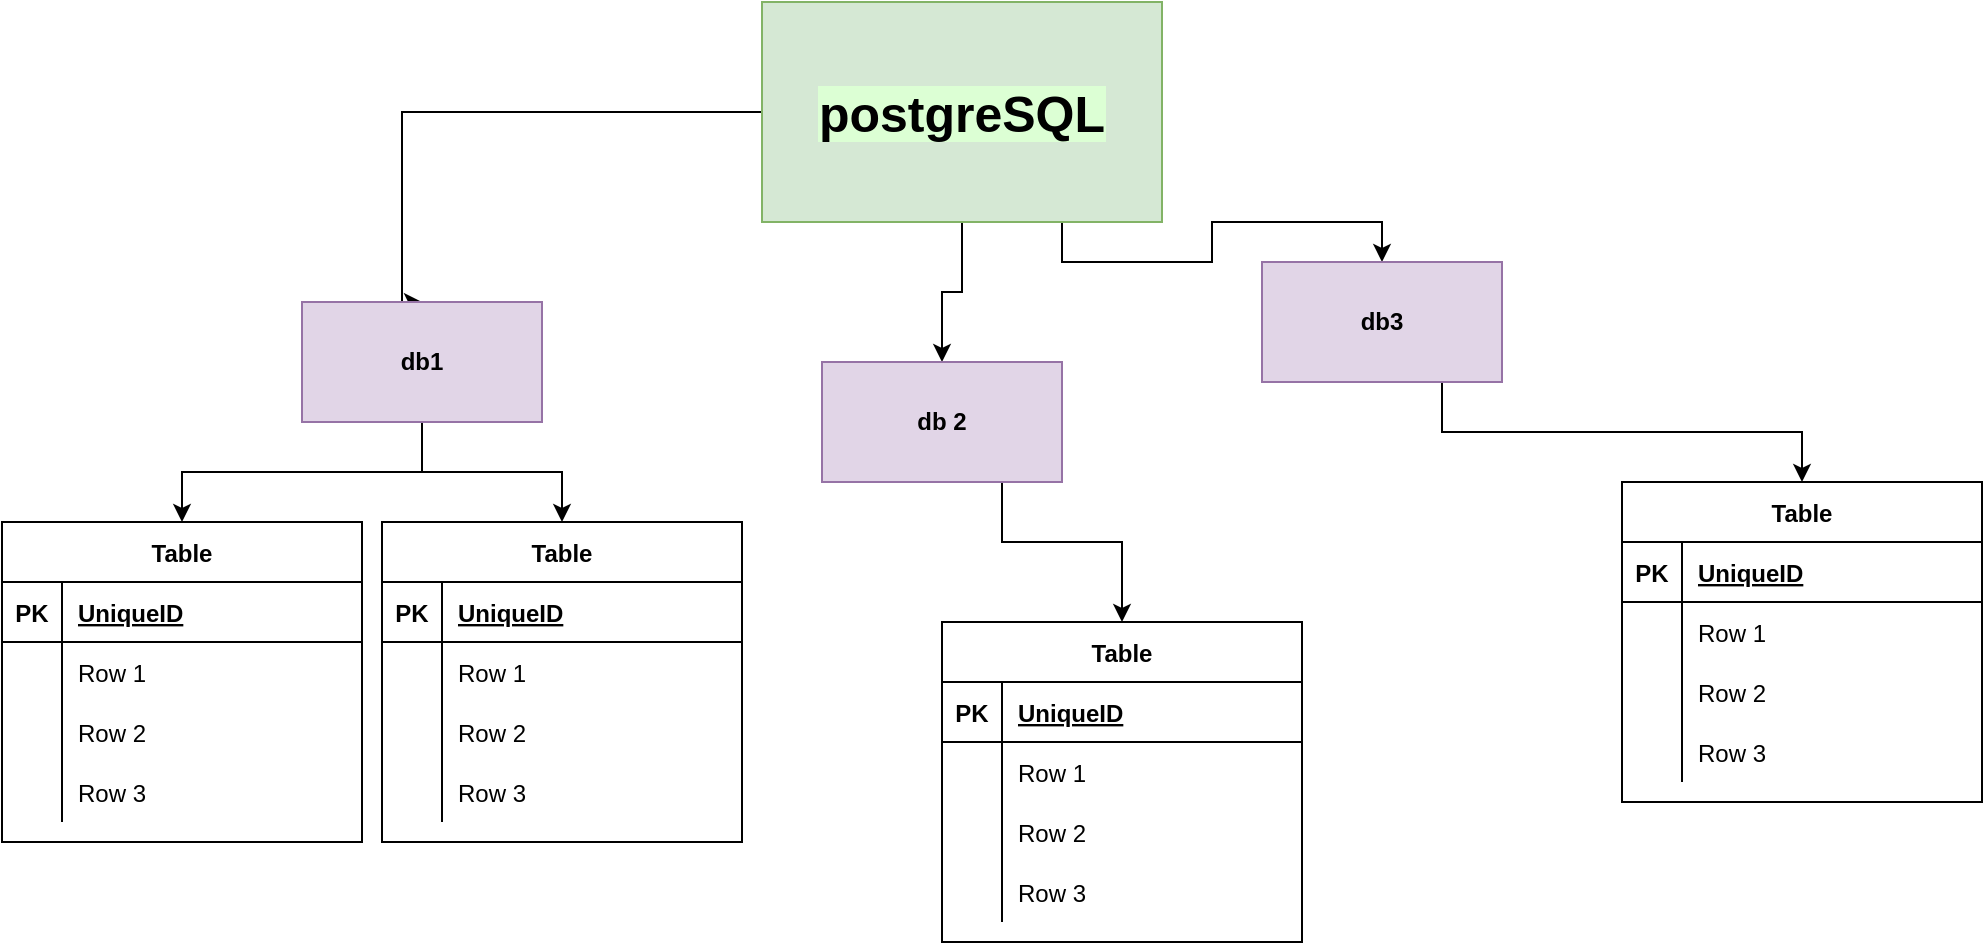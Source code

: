 <mxfile version="14.7.6" type="github">
  <diagram id="RHgWGPVXOemnZ74-ghgW" name="Page-1">
    <mxGraphModel dx="1350" dy="737" grid="1" gridSize="10" guides="1" tooltips="1" connect="1" arrows="1" fold="1" page="1" pageScale="1" pageWidth="100827" pageHeight="10000" math="0" shadow="0">
      <root>
        <mxCell id="0" />
        <mxCell id="1" parent="0" />
        <mxCell id="xeA1euKdtUmH-VdmavpK-2" style="edgeStyle=orthogonalEdgeStyle;rounded=0;orthogonalLoop=1;jettySize=auto;html=1;entryX=0.5;entryY=0;entryDx=0;entryDy=0;" edge="1" parent="1" source="xeA1euKdtUmH-VdmavpK-1" target="xeA1euKdtUmH-VdmavpK-6">
          <mxGeometry relative="1" as="geometry">
            <mxPoint x="680" y="740" as="targetPoint" />
          </mxGeometry>
        </mxCell>
        <mxCell id="xeA1euKdtUmH-VdmavpK-4" style="edgeStyle=orthogonalEdgeStyle;rounded=0;orthogonalLoop=1;jettySize=auto;html=1;exitX=0.75;exitY=1;exitDx=0;exitDy=0;" edge="1" parent="1" source="xeA1euKdtUmH-VdmavpK-1" target="xeA1euKdtUmH-VdmavpK-5">
          <mxGeometry relative="1" as="geometry">
            <mxPoint x="810" y="720" as="targetPoint" />
          </mxGeometry>
        </mxCell>
        <mxCell id="xeA1euKdtUmH-VdmavpK-18" style="edgeStyle=orthogonalEdgeStyle;rounded=0;orthogonalLoop=1;jettySize=auto;html=1;entryX=0.5;entryY=0;entryDx=0;entryDy=0;" edge="1" parent="1" source="xeA1euKdtUmH-VdmavpK-1" target="xeA1euKdtUmH-VdmavpK-7">
          <mxGeometry relative="1" as="geometry">
            <mxPoint x="440" y="690" as="targetPoint" />
            <Array as="points">
              <mxPoint x="440" y="615" />
              <mxPoint x="440" y="710" />
            </Array>
          </mxGeometry>
        </mxCell>
        <mxCell id="xeA1euKdtUmH-VdmavpK-1" value="&lt;font size=&quot;1&quot;&gt;&lt;b style=&quot;font-size: 25px ; background-color: rgb(220 , 255 , 212)&quot;&gt;postgreSQL&lt;/b&gt;&lt;/font&gt;" style="rounded=0;whiteSpace=wrap;html=1;fillColor=#d5e8d4;strokeColor=#82b366;" vertex="1" parent="1">
          <mxGeometry x="620" y="560" width="200" height="110" as="geometry" />
        </mxCell>
        <mxCell id="xeA1euKdtUmH-VdmavpK-13" style="edgeStyle=orthogonalEdgeStyle;rounded=0;orthogonalLoop=1;jettySize=auto;html=1;exitX=0.75;exitY=1;exitDx=0;exitDy=0;entryX=0.5;entryY=0;entryDx=0;entryDy=0;" edge="1" parent="1" source="xeA1euKdtUmH-VdmavpK-5" target="xeA1euKdtUmH-VdmavpK-75">
          <mxGeometry relative="1" as="geometry">
            <mxPoint x="1062.04" y="791.04" as="targetPoint" />
          </mxGeometry>
        </mxCell>
        <mxCell id="xeA1euKdtUmH-VdmavpK-5" value="&lt;b&gt;db3&lt;/b&gt;" style="rounded=0;whiteSpace=wrap;html=1;fillColor=#e1d5e7;strokeColor=#9673a6;" vertex="1" parent="1">
          <mxGeometry x="870" y="690" width="120" height="60" as="geometry" />
        </mxCell>
        <mxCell id="xeA1euKdtUmH-VdmavpK-10" style="edgeStyle=orthogonalEdgeStyle;rounded=0;orthogonalLoop=1;jettySize=auto;html=1;exitX=0.75;exitY=1;exitDx=0;exitDy=0;entryX=0.5;entryY=0;entryDx=0;entryDy=0;" edge="1" parent="1" source="xeA1euKdtUmH-VdmavpK-6" target="xeA1euKdtUmH-VdmavpK-49">
          <mxGeometry relative="1" as="geometry">
            <mxPoint x="802.04" y="859.04" as="targetPoint" />
            <Array as="points">
              <mxPoint x="740" y="830" />
              <mxPoint x="800" y="830" />
            </Array>
          </mxGeometry>
        </mxCell>
        <mxCell id="xeA1euKdtUmH-VdmavpK-6" value="&lt;b&gt;db 2&lt;/b&gt;" style="rounded=0;whiteSpace=wrap;html=1;fillColor=#e1d5e7;strokeColor=#9673a6;" vertex="1" parent="1">
          <mxGeometry x="650" y="740" width="120" height="60" as="geometry" />
        </mxCell>
        <mxCell id="xeA1euKdtUmH-VdmavpK-8" style="edgeStyle=orthogonalEdgeStyle;rounded=0;orthogonalLoop=1;jettySize=auto;html=1;exitX=0.5;exitY=1;exitDx=0;exitDy=0;entryX=0.5;entryY=0;entryDx=0;entryDy=0;" edge="1" parent="1" source="xeA1euKdtUmH-VdmavpK-7" target="xeA1euKdtUmH-VdmavpK-36">
          <mxGeometry relative="1" as="geometry">
            <mxPoint x="525" y="810" as="targetPoint" />
          </mxGeometry>
        </mxCell>
        <mxCell id="xeA1euKdtUmH-VdmavpK-9" style="edgeStyle=orthogonalEdgeStyle;rounded=0;orthogonalLoop=1;jettySize=auto;html=1;entryX=0.5;entryY=0;entryDx=0;entryDy=0;" edge="1" parent="1" source="xeA1euKdtUmH-VdmavpK-7" target="xeA1euKdtUmH-VdmavpK-23">
          <mxGeometry relative="1" as="geometry">
            <mxPoint x="365" y="810" as="targetPoint" />
          </mxGeometry>
        </mxCell>
        <mxCell id="xeA1euKdtUmH-VdmavpK-7" value="&lt;b&gt;db1&lt;/b&gt;" style="rounded=0;whiteSpace=wrap;html=1;fillColor=#e1d5e7;strokeColor=#9673a6;" vertex="1" parent="1">
          <mxGeometry x="390" y="710" width="120" height="60" as="geometry" />
        </mxCell>
        <mxCell id="xeA1euKdtUmH-VdmavpK-23" value="Table" style="shape=table;startSize=30;container=1;collapsible=1;childLayout=tableLayout;fixedRows=1;rowLines=0;fontStyle=1;align=center;resizeLast=1;" vertex="1" parent="1">
          <mxGeometry x="240" y="820" width="180" height="160" as="geometry" />
        </mxCell>
        <mxCell id="xeA1euKdtUmH-VdmavpK-24" value="" style="shape=partialRectangle;collapsible=0;dropTarget=0;pointerEvents=0;fillColor=none;top=0;left=0;bottom=1;right=0;points=[[0,0.5],[1,0.5]];portConstraint=eastwest;" vertex="1" parent="xeA1euKdtUmH-VdmavpK-23">
          <mxGeometry y="30" width="180" height="30" as="geometry" />
        </mxCell>
        <mxCell id="xeA1euKdtUmH-VdmavpK-25" value="PK" style="shape=partialRectangle;connectable=0;fillColor=none;top=0;left=0;bottom=0;right=0;fontStyle=1;overflow=hidden;" vertex="1" parent="xeA1euKdtUmH-VdmavpK-24">
          <mxGeometry width="30" height="30" as="geometry" />
        </mxCell>
        <mxCell id="xeA1euKdtUmH-VdmavpK-26" value="UniqueID" style="shape=partialRectangle;connectable=0;fillColor=none;top=0;left=0;bottom=0;right=0;align=left;spacingLeft=6;fontStyle=5;overflow=hidden;" vertex="1" parent="xeA1euKdtUmH-VdmavpK-24">
          <mxGeometry x="30" width="150" height="30" as="geometry" />
        </mxCell>
        <mxCell id="xeA1euKdtUmH-VdmavpK-27" value="" style="shape=partialRectangle;collapsible=0;dropTarget=0;pointerEvents=0;fillColor=none;top=0;left=0;bottom=0;right=0;points=[[0,0.5],[1,0.5]];portConstraint=eastwest;" vertex="1" parent="xeA1euKdtUmH-VdmavpK-23">
          <mxGeometry y="60" width="180" height="30" as="geometry" />
        </mxCell>
        <mxCell id="xeA1euKdtUmH-VdmavpK-28" value="" style="shape=partialRectangle;connectable=0;fillColor=none;top=0;left=0;bottom=0;right=0;editable=1;overflow=hidden;" vertex="1" parent="xeA1euKdtUmH-VdmavpK-27">
          <mxGeometry width="30" height="30" as="geometry" />
        </mxCell>
        <mxCell id="xeA1euKdtUmH-VdmavpK-29" value="Row 1" style="shape=partialRectangle;connectable=0;fillColor=none;top=0;left=0;bottom=0;right=0;align=left;spacingLeft=6;overflow=hidden;" vertex="1" parent="xeA1euKdtUmH-VdmavpK-27">
          <mxGeometry x="30" width="150" height="30" as="geometry" />
        </mxCell>
        <mxCell id="xeA1euKdtUmH-VdmavpK-30" value="" style="shape=partialRectangle;collapsible=0;dropTarget=0;pointerEvents=0;fillColor=none;top=0;left=0;bottom=0;right=0;points=[[0,0.5],[1,0.5]];portConstraint=eastwest;" vertex="1" parent="xeA1euKdtUmH-VdmavpK-23">
          <mxGeometry y="90" width="180" height="30" as="geometry" />
        </mxCell>
        <mxCell id="xeA1euKdtUmH-VdmavpK-31" value="" style="shape=partialRectangle;connectable=0;fillColor=none;top=0;left=0;bottom=0;right=0;editable=1;overflow=hidden;" vertex="1" parent="xeA1euKdtUmH-VdmavpK-30">
          <mxGeometry width="30" height="30" as="geometry" />
        </mxCell>
        <mxCell id="xeA1euKdtUmH-VdmavpK-32" value="Row 2" style="shape=partialRectangle;connectable=0;fillColor=none;top=0;left=0;bottom=0;right=0;align=left;spacingLeft=6;overflow=hidden;" vertex="1" parent="xeA1euKdtUmH-VdmavpK-30">
          <mxGeometry x="30" width="150" height="30" as="geometry" />
        </mxCell>
        <mxCell id="xeA1euKdtUmH-VdmavpK-33" value="" style="shape=partialRectangle;collapsible=0;dropTarget=0;pointerEvents=0;fillColor=none;top=0;left=0;bottom=0;right=0;points=[[0,0.5],[1,0.5]];portConstraint=eastwest;" vertex="1" parent="xeA1euKdtUmH-VdmavpK-23">
          <mxGeometry y="120" width="180" height="30" as="geometry" />
        </mxCell>
        <mxCell id="xeA1euKdtUmH-VdmavpK-34" value="" style="shape=partialRectangle;connectable=0;fillColor=none;top=0;left=0;bottom=0;right=0;editable=1;overflow=hidden;" vertex="1" parent="xeA1euKdtUmH-VdmavpK-33">
          <mxGeometry width="30" height="30" as="geometry" />
        </mxCell>
        <mxCell id="xeA1euKdtUmH-VdmavpK-35" value="Row 3" style="shape=partialRectangle;connectable=0;fillColor=none;top=0;left=0;bottom=0;right=0;align=left;spacingLeft=6;overflow=hidden;" vertex="1" parent="xeA1euKdtUmH-VdmavpK-33">
          <mxGeometry x="30" width="150" height="30" as="geometry" />
        </mxCell>
        <mxCell id="xeA1euKdtUmH-VdmavpK-36" value="Table" style="shape=table;startSize=30;container=1;collapsible=1;childLayout=tableLayout;fixedRows=1;rowLines=0;fontStyle=1;align=center;resizeLast=1;" vertex="1" parent="1">
          <mxGeometry x="430" y="820" width="180" height="160" as="geometry" />
        </mxCell>
        <mxCell id="xeA1euKdtUmH-VdmavpK-37" value="" style="shape=partialRectangle;collapsible=0;dropTarget=0;pointerEvents=0;fillColor=none;top=0;left=0;bottom=1;right=0;points=[[0,0.5],[1,0.5]];portConstraint=eastwest;" vertex="1" parent="xeA1euKdtUmH-VdmavpK-36">
          <mxGeometry y="30" width="180" height="30" as="geometry" />
        </mxCell>
        <mxCell id="xeA1euKdtUmH-VdmavpK-38" value="PK" style="shape=partialRectangle;connectable=0;fillColor=none;top=0;left=0;bottom=0;right=0;fontStyle=1;overflow=hidden;" vertex="1" parent="xeA1euKdtUmH-VdmavpK-37">
          <mxGeometry width="30" height="30" as="geometry" />
        </mxCell>
        <mxCell id="xeA1euKdtUmH-VdmavpK-39" value="UniqueID" style="shape=partialRectangle;connectable=0;fillColor=none;top=0;left=0;bottom=0;right=0;align=left;spacingLeft=6;fontStyle=5;overflow=hidden;" vertex="1" parent="xeA1euKdtUmH-VdmavpK-37">
          <mxGeometry x="30" width="150" height="30" as="geometry" />
        </mxCell>
        <mxCell id="xeA1euKdtUmH-VdmavpK-40" value="" style="shape=partialRectangle;collapsible=0;dropTarget=0;pointerEvents=0;fillColor=none;top=0;left=0;bottom=0;right=0;points=[[0,0.5],[1,0.5]];portConstraint=eastwest;" vertex="1" parent="xeA1euKdtUmH-VdmavpK-36">
          <mxGeometry y="60" width="180" height="30" as="geometry" />
        </mxCell>
        <mxCell id="xeA1euKdtUmH-VdmavpK-41" value="" style="shape=partialRectangle;connectable=0;fillColor=none;top=0;left=0;bottom=0;right=0;editable=1;overflow=hidden;" vertex="1" parent="xeA1euKdtUmH-VdmavpK-40">
          <mxGeometry width="30" height="30" as="geometry" />
        </mxCell>
        <mxCell id="xeA1euKdtUmH-VdmavpK-42" value="Row 1" style="shape=partialRectangle;connectable=0;fillColor=none;top=0;left=0;bottom=0;right=0;align=left;spacingLeft=6;overflow=hidden;" vertex="1" parent="xeA1euKdtUmH-VdmavpK-40">
          <mxGeometry x="30" width="150" height="30" as="geometry" />
        </mxCell>
        <mxCell id="xeA1euKdtUmH-VdmavpK-43" value="" style="shape=partialRectangle;collapsible=0;dropTarget=0;pointerEvents=0;fillColor=none;top=0;left=0;bottom=0;right=0;points=[[0,0.5],[1,0.5]];portConstraint=eastwest;" vertex="1" parent="xeA1euKdtUmH-VdmavpK-36">
          <mxGeometry y="90" width="180" height="30" as="geometry" />
        </mxCell>
        <mxCell id="xeA1euKdtUmH-VdmavpK-44" value="" style="shape=partialRectangle;connectable=0;fillColor=none;top=0;left=0;bottom=0;right=0;editable=1;overflow=hidden;" vertex="1" parent="xeA1euKdtUmH-VdmavpK-43">
          <mxGeometry width="30" height="30" as="geometry" />
        </mxCell>
        <mxCell id="xeA1euKdtUmH-VdmavpK-45" value="Row 2" style="shape=partialRectangle;connectable=0;fillColor=none;top=0;left=0;bottom=0;right=0;align=left;spacingLeft=6;overflow=hidden;" vertex="1" parent="xeA1euKdtUmH-VdmavpK-43">
          <mxGeometry x="30" width="150" height="30" as="geometry" />
        </mxCell>
        <mxCell id="xeA1euKdtUmH-VdmavpK-46" value="" style="shape=partialRectangle;collapsible=0;dropTarget=0;pointerEvents=0;fillColor=none;top=0;left=0;bottom=0;right=0;points=[[0,0.5],[1,0.5]];portConstraint=eastwest;" vertex="1" parent="xeA1euKdtUmH-VdmavpK-36">
          <mxGeometry y="120" width="180" height="30" as="geometry" />
        </mxCell>
        <mxCell id="xeA1euKdtUmH-VdmavpK-47" value="" style="shape=partialRectangle;connectable=0;fillColor=none;top=0;left=0;bottom=0;right=0;editable=1;overflow=hidden;" vertex="1" parent="xeA1euKdtUmH-VdmavpK-46">
          <mxGeometry width="30" height="30" as="geometry" />
        </mxCell>
        <mxCell id="xeA1euKdtUmH-VdmavpK-48" value="Row 3" style="shape=partialRectangle;connectable=0;fillColor=none;top=0;left=0;bottom=0;right=0;align=left;spacingLeft=6;overflow=hidden;" vertex="1" parent="xeA1euKdtUmH-VdmavpK-46">
          <mxGeometry x="30" width="150" height="30" as="geometry" />
        </mxCell>
        <mxCell id="xeA1euKdtUmH-VdmavpK-49" value="Table" style="shape=table;startSize=30;container=1;collapsible=1;childLayout=tableLayout;fixedRows=1;rowLines=0;fontStyle=1;align=center;resizeLast=1;" vertex="1" parent="1">
          <mxGeometry x="710" y="870" width="180" height="160" as="geometry" />
        </mxCell>
        <mxCell id="xeA1euKdtUmH-VdmavpK-50" value="" style="shape=partialRectangle;collapsible=0;dropTarget=0;pointerEvents=0;fillColor=none;top=0;left=0;bottom=1;right=0;points=[[0,0.5],[1,0.5]];portConstraint=eastwest;" vertex="1" parent="xeA1euKdtUmH-VdmavpK-49">
          <mxGeometry y="30" width="180" height="30" as="geometry" />
        </mxCell>
        <mxCell id="xeA1euKdtUmH-VdmavpK-51" value="PK" style="shape=partialRectangle;connectable=0;fillColor=none;top=0;left=0;bottom=0;right=0;fontStyle=1;overflow=hidden;" vertex="1" parent="xeA1euKdtUmH-VdmavpK-50">
          <mxGeometry width="30" height="30" as="geometry" />
        </mxCell>
        <mxCell id="xeA1euKdtUmH-VdmavpK-52" value="UniqueID" style="shape=partialRectangle;connectable=0;fillColor=none;top=0;left=0;bottom=0;right=0;align=left;spacingLeft=6;fontStyle=5;overflow=hidden;" vertex="1" parent="xeA1euKdtUmH-VdmavpK-50">
          <mxGeometry x="30" width="150" height="30" as="geometry" />
        </mxCell>
        <mxCell id="xeA1euKdtUmH-VdmavpK-53" value="" style="shape=partialRectangle;collapsible=0;dropTarget=0;pointerEvents=0;fillColor=none;top=0;left=0;bottom=0;right=0;points=[[0,0.5],[1,0.5]];portConstraint=eastwest;" vertex="1" parent="xeA1euKdtUmH-VdmavpK-49">
          <mxGeometry y="60" width="180" height="30" as="geometry" />
        </mxCell>
        <mxCell id="xeA1euKdtUmH-VdmavpK-54" value="" style="shape=partialRectangle;connectable=0;fillColor=none;top=0;left=0;bottom=0;right=0;editable=1;overflow=hidden;" vertex="1" parent="xeA1euKdtUmH-VdmavpK-53">
          <mxGeometry width="30" height="30" as="geometry" />
        </mxCell>
        <mxCell id="xeA1euKdtUmH-VdmavpK-55" value="Row 1" style="shape=partialRectangle;connectable=0;fillColor=none;top=0;left=0;bottom=0;right=0;align=left;spacingLeft=6;overflow=hidden;" vertex="1" parent="xeA1euKdtUmH-VdmavpK-53">
          <mxGeometry x="30" width="150" height="30" as="geometry" />
        </mxCell>
        <mxCell id="xeA1euKdtUmH-VdmavpK-56" value="" style="shape=partialRectangle;collapsible=0;dropTarget=0;pointerEvents=0;fillColor=none;top=0;left=0;bottom=0;right=0;points=[[0,0.5],[1,0.5]];portConstraint=eastwest;" vertex="1" parent="xeA1euKdtUmH-VdmavpK-49">
          <mxGeometry y="90" width="180" height="30" as="geometry" />
        </mxCell>
        <mxCell id="xeA1euKdtUmH-VdmavpK-57" value="" style="shape=partialRectangle;connectable=0;fillColor=none;top=0;left=0;bottom=0;right=0;editable=1;overflow=hidden;" vertex="1" parent="xeA1euKdtUmH-VdmavpK-56">
          <mxGeometry width="30" height="30" as="geometry" />
        </mxCell>
        <mxCell id="xeA1euKdtUmH-VdmavpK-58" value="Row 2" style="shape=partialRectangle;connectable=0;fillColor=none;top=0;left=0;bottom=0;right=0;align=left;spacingLeft=6;overflow=hidden;" vertex="1" parent="xeA1euKdtUmH-VdmavpK-56">
          <mxGeometry x="30" width="150" height="30" as="geometry" />
        </mxCell>
        <mxCell id="xeA1euKdtUmH-VdmavpK-59" value="" style="shape=partialRectangle;collapsible=0;dropTarget=0;pointerEvents=0;fillColor=none;top=0;left=0;bottom=0;right=0;points=[[0,0.5],[1,0.5]];portConstraint=eastwest;" vertex="1" parent="xeA1euKdtUmH-VdmavpK-49">
          <mxGeometry y="120" width="180" height="30" as="geometry" />
        </mxCell>
        <mxCell id="xeA1euKdtUmH-VdmavpK-60" value="" style="shape=partialRectangle;connectable=0;fillColor=none;top=0;left=0;bottom=0;right=0;editable=1;overflow=hidden;" vertex="1" parent="xeA1euKdtUmH-VdmavpK-59">
          <mxGeometry width="30" height="30" as="geometry" />
        </mxCell>
        <mxCell id="xeA1euKdtUmH-VdmavpK-61" value="Row 3" style="shape=partialRectangle;connectable=0;fillColor=none;top=0;left=0;bottom=0;right=0;align=left;spacingLeft=6;overflow=hidden;" vertex="1" parent="xeA1euKdtUmH-VdmavpK-59">
          <mxGeometry x="30" width="150" height="30" as="geometry" />
        </mxCell>
        <mxCell id="xeA1euKdtUmH-VdmavpK-75" value="Table" style="shape=table;startSize=30;container=1;collapsible=1;childLayout=tableLayout;fixedRows=1;rowLines=0;fontStyle=1;align=center;resizeLast=1;" vertex="1" parent="1">
          <mxGeometry x="1050" y="800" width="180" height="160" as="geometry" />
        </mxCell>
        <mxCell id="xeA1euKdtUmH-VdmavpK-76" value="" style="shape=partialRectangle;collapsible=0;dropTarget=0;pointerEvents=0;fillColor=none;top=0;left=0;bottom=1;right=0;points=[[0,0.5],[1,0.5]];portConstraint=eastwest;" vertex="1" parent="xeA1euKdtUmH-VdmavpK-75">
          <mxGeometry y="30" width="180" height="30" as="geometry" />
        </mxCell>
        <mxCell id="xeA1euKdtUmH-VdmavpK-77" value="PK" style="shape=partialRectangle;connectable=0;fillColor=none;top=0;left=0;bottom=0;right=0;fontStyle=1;overflow=hidden;" vertex="1" parent="xeA1euKdtUmH-VdmavpK-76">
          <mxGeometry width="30" height="30" as="geometry" />
        </mxCell>
        <mxCell id="xeA1euKdtUmH-VdmavpK-78" value="UniqueID" style="shape=partialRectangle;connectable=0;fillColor=none;top=0;left=0;bottom=0;right=0;align=left;spacingLeft=6;fontStyle=5;overflow=hidden;" vertex="1" parent="xeA1euKdtUmH-VdmavpK-76">
          <mxGeometry x="30" width="150" height="30" as="geometry" />
        </mxCell>
        <mxCell id="xeA1euKdtUmH-VdmavpK-79" value="" style="shape=partialRectangle;collapsible=0;dropTarget=0;pointerEvents=0;fillColor=none;top=0;left=0;bottom=0;right=0;points=[[0,0.5],[1,0.5]];portConstraint=eastwest;" vertex="1" parent="xeA1euKdtUmH-VdmavpK-75">
          <mxGeometry y="60" width="180" height="30" as="geometry" />
        </mxCell>
        <mxCell id="xeA1euKdtUmH-VdmavpK-80" value="" style="shape=partialRectangle;connectable=0;fillColor=none;top=0;left=0;bottom=0;right=0;editable=1;overflow=hidden;" vertex="1" parent="xeA1euKdtUmH-VdmavpK-79">
          <mxGeometry width="30" height="30" as="geometry" />
        </mxCell>
        <mxCell id="xeA1euKdtUmH-VdmavpK-81" value="Row 1" style="shape=partialRectangle;connectable=0;fillColor=none;top=0;left=0;bottom=0;right=0;align=left;spacingLeft=6;overflow=hidden;" vertex="1" parent="xeA1euKdtUmH-VdmavpK-79">
          <mxGeometry x="30" width="150" height="30" as="geometry" />
        </mxCell>
        <mxCell id="xeA1euKdtUmH-VdmavpK-82" value="" style="shape=partialRectangle;collapsible=0;dropTarget=0;pointerEvents=0;fillColor=none;top=0;left=0;bottom=0;right=0;points=[[0,0.5],[1,0.5]];portConstraint=eastwest;" vertex="1" parent="xeA1euKdtUmH-VdmavpK-75">
          <mxGeometry y="90" width="180" height="30" as="geometry" />
        </mxCell>
        <mxCell id="xeA1euKdtUmH-VdmavpK-83" value="" style="shape=partialRectangle;connectable=0;fillColor=none;top=0;left=0;bottom=0;right=0;editable=1;overflow=hidden;" vertex="1" parent="xeA1euKdtUmH-VdmavpK-82">
          <mxGeometry width="30" height="30" as="geometry" />
        </mxCell>
        <mxCell id="xeA1euKdtUmH-VdmavpK-84" value="Row 2" style="shape=partialRectangle;connectable=0;fillColor=none;top=0;left=0;bottom=0;right=0;align=left;spacingLeft=6;overflow=hidden;" vertex="1" parent="xeA1euKdtUmH-VdmavpK-82">
          <mxGeometry x="30" width="150" height="30" as="geometry" />
        </mxCell>
        <mxCell id="xeA1euKdtUmH-VdmavpK-85" value="" style="shape=partialRectangle;collapsible=0;dropTarget=0;pointerEvents=0;fillColor=none;top=0;left=0;bottom=0;right=0;points=[[0,0.5],[1,0.5]];portConstraint=eastwest;" vertex="1" parent="xeA1euKdtUmH-VdmavpK-75">
          <mxGeometry y="120" width="180" height="30" as="geometry" />
        </mxCell>
        <mxCell id="xeA1euKdtUmH-VdmavpK-86" value="" style="shape=partialRectangle;connectable=0;fillColor=none;top=0;left=0;bottom=0;right=0;editable=1;overflow=hidden;" vertex="1" parent="xeA1euKdtUmH-VdmavpK-85">
          <mxGeometry width="30" height="30" as="geometry" />
        </mxCell>
        <mxCell id="xeA1euKdtUmH-VdmavpK-87" value="Row 3" style="shape=partialRectangle;connectable=0;fillColor=none;top=0;left=0;bottom=0;right=0;align=left;spacingLeft=6;overflow=hidden;" vertex="1" parent="xeA1euKdtUmH-VdmavpK-85">
          <mxGeometry x="30" width="150" height="30" as="geometry" />
        </mxCell>
      </root>
    </mxGraphModel>
  </diagram>
</mxfile>
